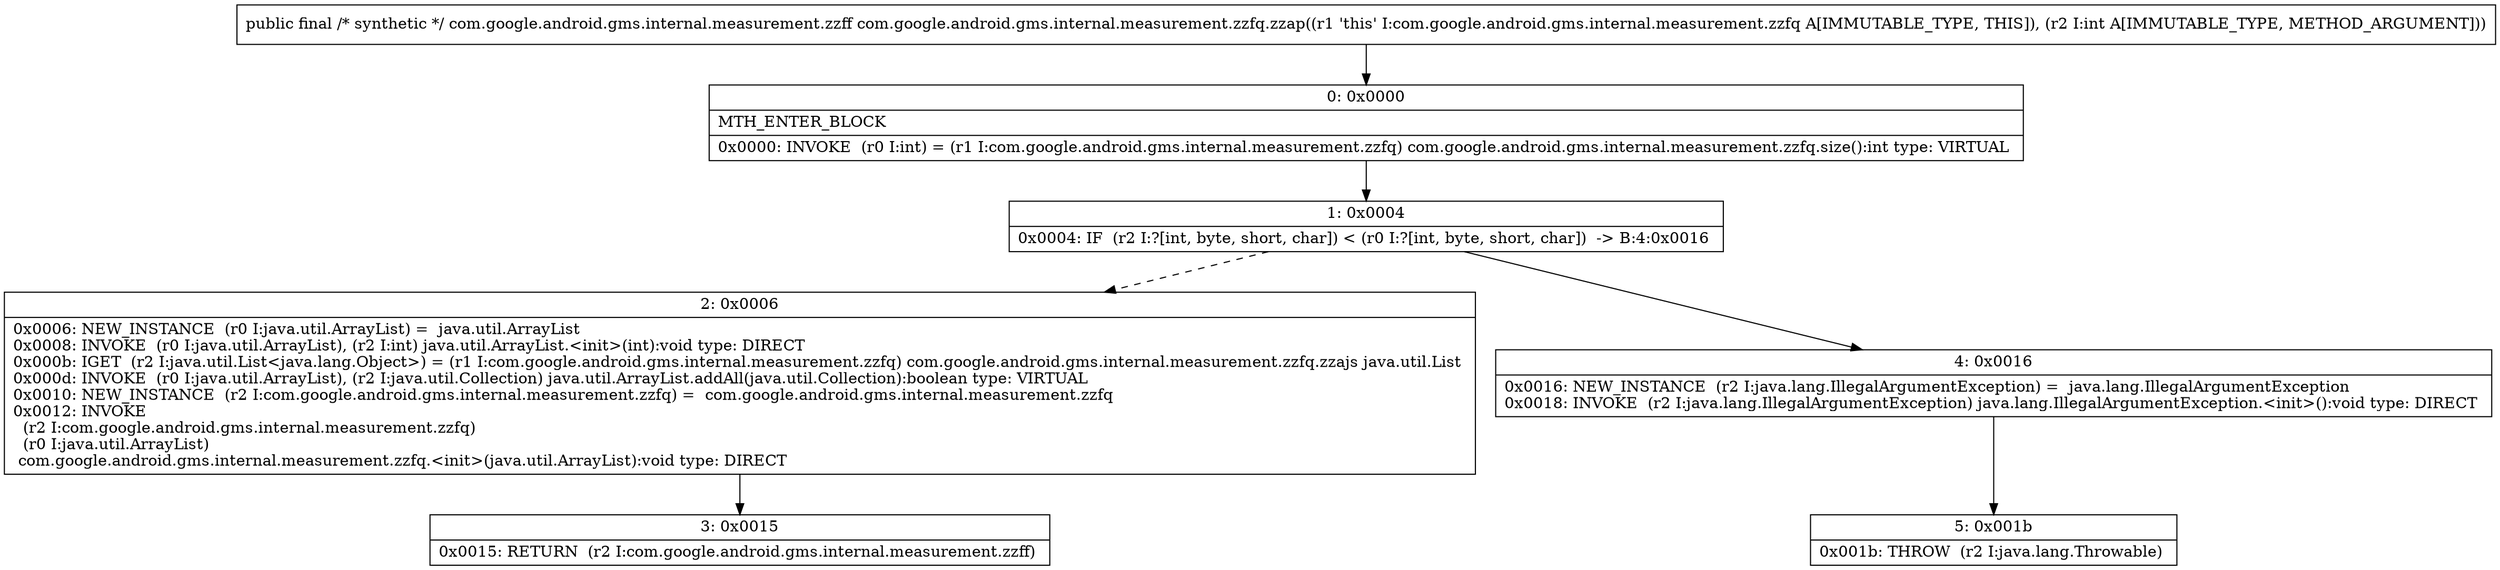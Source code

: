 digraph "CFG forcom.google.android.gms.internal.measurement.zzfq.zzap(I)Lcom\/google\/android\/gms\/internal\/measurement\/zzff;" {
Node_0 [shape=record,label="{0\:\ 0x0000|MTH_ENTER_BLOCK\l|0x0000: INVOKE  (r0 I:int) = (r1 I:com.google.android.gms.internal.measurement.zzfq) com.google.android.gms.internal.measurement.zzfq.size():int type: VIRTUAL \l}"];
Node_1 [shape=record,label="{1\:\ 0x0004|0x0004: IF  (r2 I:?[int, byte, short, char]) \< (r0 I:?[int, byte, short, char])  \-\> B:4:0x0016 \l}"];
Node_2 [shape=record,label="{2\:\ 0x0006|0x0006: NEW_INSTANCE  (r0 I:java.util.ArrayList) =  java.util.ArrayList \l0x0008: INVOKE  (r0 I:java.util.ArrayList), (r2 I:int) java.util.ArrayList.\<init\>(int):void type: DIRECT \l0x000b: IGET  (r2 I:java.util.List\<java.lang.Object\>) = (r1 I:com.google.android.gms.internal.measurement.zzfq) com.google.android.gms.internal.measurement.zzfq.zzajs java.util.List \l0x000d: INVOKE  (r0 I:java.util.ArrayList), (r2 I:java.util.Collection) java.util.ArrayList.addAll(java.util.Collection):boolean type: VIRTUAL \l0x0010: NEW_INSTANCE  (r2 I:com.google.android.gms.internal.measurement.zzfq) =  com.google.android.gms.internal.measurement.zzfq \l0x0012: INVOKE  \l  (r2 I:com.google.android.gms.internal.measurement.zzfq)\l  (r0 I:java.util.ArrayList)\l com.google.android.gms.internal.measurement.zzfq.\<init\>(java.util.ArrayList):void type: DIRECT \l}"];
Node_3 [shape=record,label="{3\:\ 0x0015|0x0015: RETURN  (r2 I:com.google.android.gms.internal.measurement.zzff) \l}"];
Node_4 [shape=record,label="{4\:\ 0x0016|0x0016: NEW_INSTANCE  (r2 I:java.lang.IllegalArgumentException) =  java.lang.IllegalArgumentException \l0x0018: INVOKE  (r2 I:java.lang.IllegalArgumentException) java.lang.IllegalArgumentException.\<init\>():void type: DIRECT \l}"];
Node_5 [shape=record,label="{5\:\ 0x001b|0x001b: THROW  (r2 I:java.lang.Throwable) \l}"];
MethodNode[shape=record,label="{public final \/* synthetic *\/ com.google.android.gms.internal.measurement.zzff com.google.android.gms.internal.measurement.zzfq.zzap((r1 'this' I:com.google.android.gms.internal.measurement.zzfq A[IMMUTABLE_TYPE, THIS]), (r2 I:int A[IMMUTABLE_TYPE, METHOD_ARGUMENT])) }"];
MethodNode -> Node_0;
Node_0 -> Node_1;
Node_1 -> Node_2[style=dashed];
Node_1 -> Node_4;
Node_2 -> Node_3;
Node_4 -> Node_5;
}


